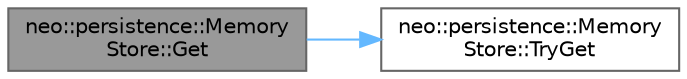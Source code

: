 digraph "neo::persistence::MemoryStore::Get"
{
 // LATEX_PDF_SIZE
  bgcolor="transparent";
  edge [fontname=Helvetica,fontsize=10,labelfontname=Helvetica,labelfontsize=10];
  node [fontname=Helvetica,fontsize=10,shape=box,height=0.2,width=0.4];
  rankdir="LR";
  Node1 [id="Node000001",label="neo::persistence::Memory\lStore::Get",height=0.2,width=0.4,color="gray40", fillcolor="grey60", style="filled", fontcolor="black",tooltip="Gets a value from the store."];
  Node1 -> Node2 [id="edge1_Node000001_Node000002",color="steelblue1",style="solid",tooltip=" "];
  Node2 [id="Node000002",label="neo::persistence::Memory\lStore::TryGet",height=0.2,width=0.4,color="grey40", fillcolor="white", style="filled",URL="$classneo_1_1persistence_1_1_memory_store.html#aa2b829db6e1d17283f284e5a7e323ec5",tooltip="Tries to get a value from the store."];
}
